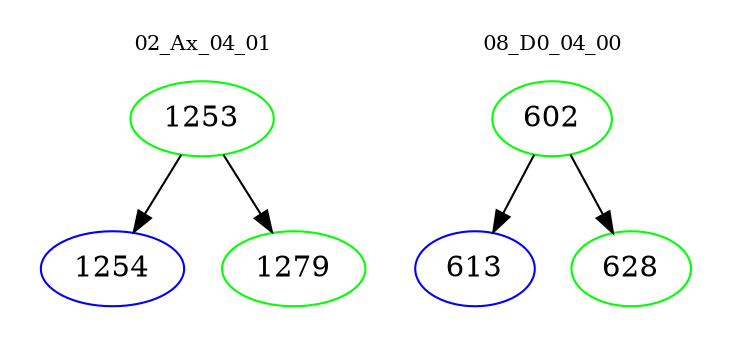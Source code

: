 digraph{
subgraph cluster_0 {
color = white
label = "02_Ax_04_01";
fontsize=10;
T0_1253 [label="1253", color="green"]
T0_1253 -> T0_1254 [color="black"]
T0_1254 [label="1254", color="blue"]
T0_1253 -> T0_1279 [color="black"]
T0_1279 [label="1279", color="green"]
}
subgraph cluster_1 {
color = white
label = "08_D0_04_00";
fontsize=10;
T1_602 [label="602", color="green"]
T1_602 -> T1_613 [color="black"]
T1_613 [label="613", color="blue"]
T1_602 -> T1_628 [color="black"]
T1_628 [label="628", color="green"]
}
}
